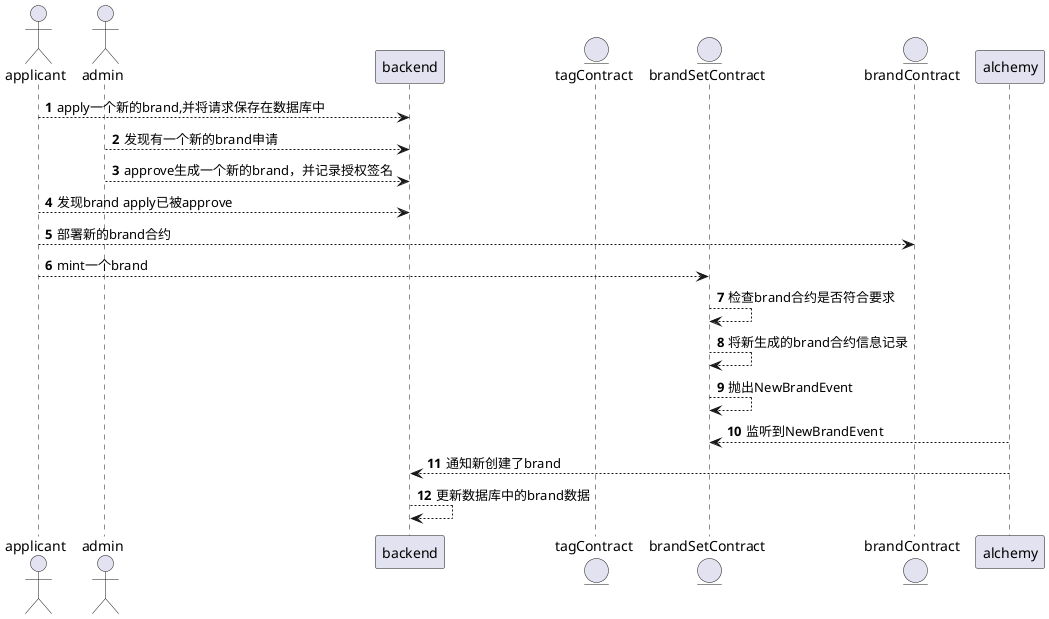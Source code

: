 @startuml
'https://plantuml.com/sequence-diagram

autonumber

actor applicant as applicant
actor admin as admin
participant backend as backend
entity tagContract as tagContract
entity brandSetContract as brandSetContract
entity brandContract as brandContract
participant alchemy as alchemy

applicant --> backend: apply一个新的brand,并将请求保存在数据库中
admin --> backend: 发现有一个新的brand申请
admin --> backend: approve生成一个新的brand，并记录授权签名
applicant --> backend: 发现brand apply已被approve
applicant --> brandContract: 部署新的brand合约
applicant --> brandSetContract: mint一个brand
brandSetContract --> brandSetContract: 检查brand合约是否符合要求
brandSetContract --> brandSetContract: 将新生成的brand合约信息记录
brandSetContract --> brandSetContract: 抛出NewBrandEvent
alchemy --> brandSetContract:监听到NewBrandEvent
alchemy --> backend: 通知新创建了brand
backend --> backend: 更新数据库中的brand数据

@enduml
